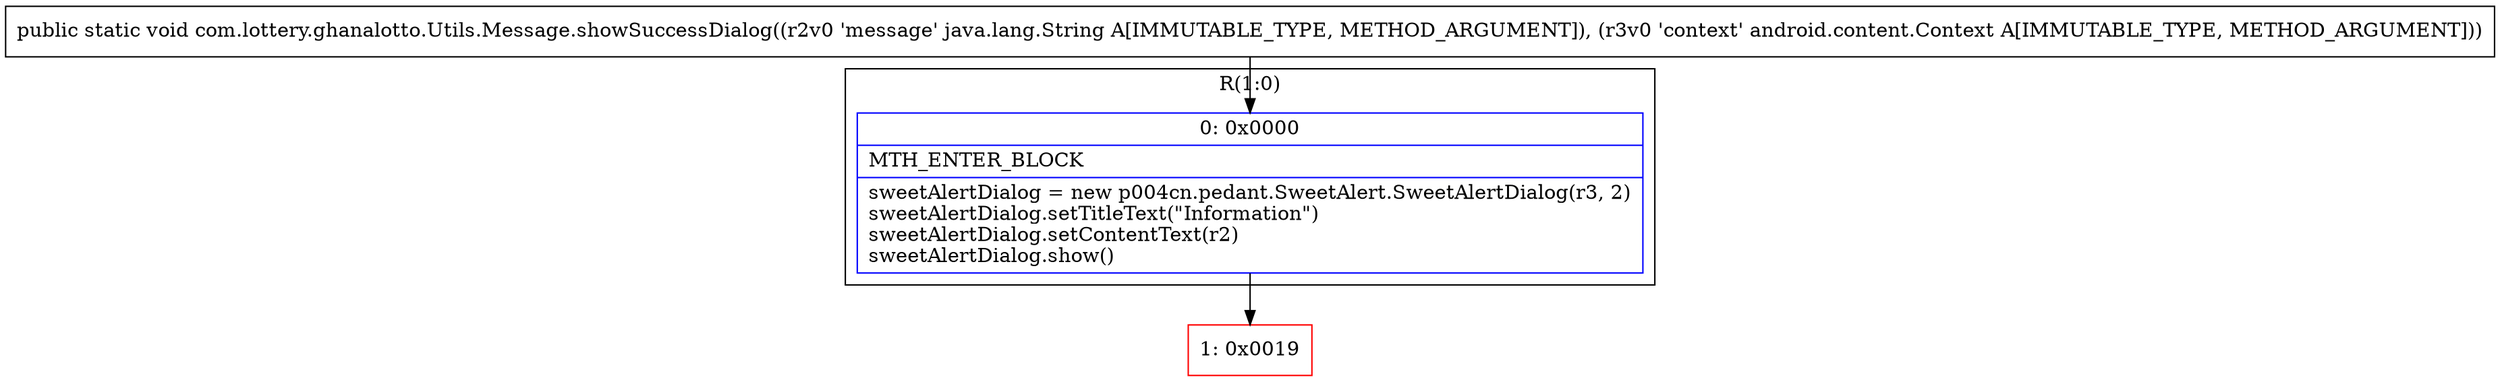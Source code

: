 digraph "CFG forcom.lottery.ghanalotto.Utils.Message.showSuccessDialog(Ljava\/lang\/String;Landroid\/content\/Context;)V" {
subgraph cluster_Region_620629938 {
label = "R(1:0)";
node [shape=record,color=blue];
Node_0 [shape=record,label="{0\:\ 0x0000|MTH_ENTER_BLOCK\l|sweetAlertDialog = new p004cn.pedant.SweetAlert.SweetAlertDialog(r3, 2)\lsweetAlertDialog.setTitleText(\"Information\")\lsweetAlertDialog.setContentText(r2)\lsweetAlertDialog.show()\l}"];
}
Node_1 [shape=record,color=red,label="{1\:\ 0x0019}"];
MethodNode[shape=record,label="{public static void com.lottery.ghanalotto.Utils.Message.showSuccessDialog((r2v0 'message' java.lang.String A[IMMUTABLE_TYPE, METHOD_ARGUMENT]), (r3v0 'context' android.content.Context A[IMMUTABLE_TYPE, METHOD_ARGUMENT])) }"];
MethodNode -> Node_0;
Node_0 -> Node_1;
}

